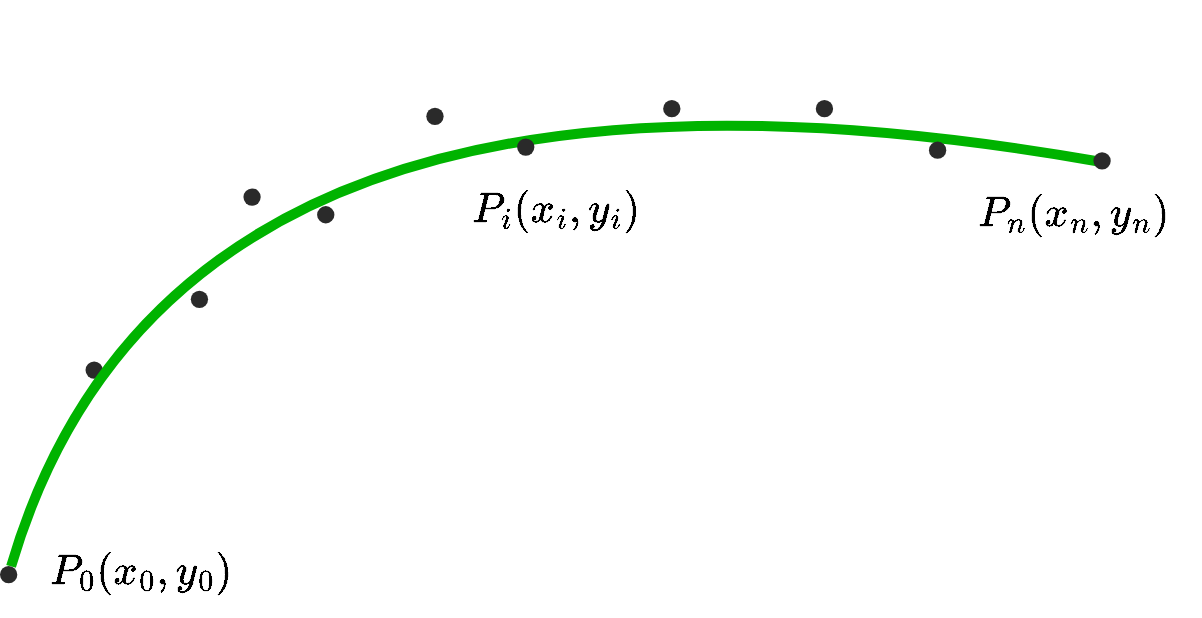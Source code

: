 <mxfile version="13.10.0" type="github" pages="4"><diagram id="pe7tn718oFFXDJSSpWO-" name="Page-1"><mxGraphModel dx="507" dy="807" grid="0" gridSize="10" guides="1" tooltips="1" connect="1" arrows="1" fold="1" page="1" pageScale="1" pageWidth="850" pageHeight="1100" background="#ffffff" math="1" shadow="0"><root><mxCell id="0"/><mxCell id="1" parent="0"/><mxCell id="pvoyT3f4myD8fyN4SAij-17" value="" style="group" parent="1" vertex="1" connectable="0"><mxGeometry x="970" y="120" width="600" height="303" as="geometry"/></mxCell><mxCell id="pvoyT3f4myD8fyN4SAij-1" value="" style="ellipse;whiteSpace=wrap;html=1;aspect=fixed;strokeWidth=4;fillColor=#2a2a2a;gradientColor=none;strokeColor=none;" parent="pvoyT3f4myD8fyN4SAij-17" vertex="1"><mxGeometry x="42.763" y="180.723" width="8.652" height="8.652" as="geometry"/></mxCell><mxCell id="pvoyT3f4myD8fyN4SAij-2" value="" style="curved=1;endArrow=none;html=1;strokeColor=#00B300;strokeWidth=5;endFill=0;" parent="pvoyT3f4myD8fyN4SAij-17" source="pvoyT3f4myD8fyN4SAij-3" edge="1"><mxGeometry width="50" height="50" relative="1" as="geometry"><mxPoint x="3.289" y="292.234" as="sourcePoint"/><mxPoint x="549.342" y="80.749" as="targetPoint"/><Array as="points"><mxPoint x="88.816"/></Array></mxGeometry></mxCell><mxCell id="pvoyT3f4myD8fyN4SAij-3" value="" style="ellipse;whiteSpace=wrap;html=1;aspect=fixed;strokeWidth=4;fillColor=#2a2a2a;gradientColor=none;strokeColor=none;" parent="pvoyT3f4myD8fyN4SAij-17" vertex="1"><mxGeometry y="283.005" width="8.652" height="8.652" as="geometry"/></mxCell><mxCell id="pvoyT3f4myD8fyN4SAij-4" value="" style="curved=1;endArrow=none;html=1;strokeColor=#00B300;strokeWidth=5;endFill=0;" parent="pvoyT3f4myD8fyN4SAij-17" target="pvoyT3f4myD8fyN4SAij-3" edge="1"><mxGeometry width="50" height="50" relative="1" as="geometry"><mxPoint x="3.289" y="292.234" as="sourcePoint"/><mxPoint x="549.342" y="80.749" as="targetPoint"/><Array as="points"/></mxGeometry></mxCell><mxCell id="pvoyT3f4myD8fyN4SAij-5" value="" style="ellipse;whiteSpace=wrap;html=1;aspect=fixed;strokeWidth=4;fillColor=#2a2a2a;gradientColor=none;strokeColor=none;" parent="pvoyT3f4myD8fyN4SAij-17" vertex="1"><mxGeometry x="213.158" y="53.832" width="8.652" height="8.652" as="geometry"/></mxCell><mxCell id="pvoyT3f4myD8fyN4SAij-6" value="" style="ellipse;whiteSpace=wrap;html=1;aspect=fixed;strokeWidth=4;fillColor=#2a2a2a;gradientColor=none;strokeColor=none;" parent="pvoyT3f4myD8fyN4SAij-17" vertex="1"><mxGeometry x="258.553" y="69.213" width="8.652" height="8.652" as="geometry"/></mxCell><mxCell id="pvoyT3f4myD8fyN4SAij-7" value="" style="ellipse;whiteSpace=wrap;html=1;aspect=fixed;strokeWidth=4;fillColor=#2a2a2a;gradientColor=none;strokeColor=none;" parent="pvoyT3f4myD8fyN4SAij-17" vertex="1"><mxGeometry x="331.579" y="49.987" width="8.652" height="8.652" as="geometry"/></mxCell><mxCell id="pvoyT3f4myD8fyN4SAij-8" value="" style="ellipse;whiteSpace=wrap;html=1;aspect=fixed;strokeWidth=4;fillColor=#2a2a2a;gradientColor=none;strokeColor=none;" parent="pvoyT3f4myD8fyN4SAij-17" vertex="1"><mxGeometry x="546.711" y="76.135" width="8.652" height="8.652" as="geometry"/></mxCell><mxCell id="pvoyT3f4myD8fyN4SAij-9" value="" style="ellipse;whiteSpace=wrap;html=1;aspect=fixed;strokeWidth=4;fillColor=#2a2a2a;gradientColor=none;strokeColor=none;" parent="pvoyT3f4myD8fyN4SAij-17" vertex="1"><mxGeometry x="464.474" y="70.751" width="8.652" height="8.652" as="geometry"/></mxCell><mxCell id="pvoyT3f4myD8fyN4SAij-10" value="" style="ellipse;whiteSpace=wrap;html=1;aspect=fixed;strokeWidth=4;fillColor=#2a2a2a;gradientColor=none;strokeColor=none;" parent="pvoyT3f4myD8fyN4SAij-17" vertex="1"><mxGeometry x="407.895" y="49.987" width="8.652" height="8.652" as="geometry"/></mxCell><mxCell id="pvoyT3f4myD8fyN4SAij-11" value="" style="ellipse;whiteSpace=wrap;html=1;aspect=fixed;strokeWidth=4;fillColor=#2a2a2a;gradientColor=none;strokeColor=none;" parent="pvoyT3f4myD8fyN4SAij-17" vertex="1"><mxGeometry x="158.553" y="103.051" width="8.652" height="8.652" as="geometry"/></mxCell><mxCell id="pvoyT3f4myD8fyN4SAij-12" value="" style="ellipse;whiteSpace=wrap;html=1;aspect=fixed;strokeWidth=4;fillColor=#2a2a2a;gradientColor=none;strokeColor=none;" parent="pvoyT3f4myD8fyN4SAij-17" vertex="1"><mxGeometry x="121.711" y="94.207" width="8.652" height="8.652" as="geometry"/></mxCell><mxCell id="pvoyT3f4myD8fyN4SAij-13" value="" style="ellipse;whiteSpace=wrap;html=1;aspect=fixed;strokeWidth=4;fillColor=#2a2a2a;gradientColor=none;strokeColor=none;" parent="pvoyT3f4myD8fyN4SAij-17" vertex="1"><mxGeometry x="95.395" y="145.348" width="8.652" height="8.652" as="geometry"/></mxCell><mxCell id="pvoyT3f4myD8fyN4SAij-14" value="&lt;font style=&quot;font-size: 18px&quot;&gt;`P_0 ( x_0, y_0 )`&lt;/font&gt;" style="text;html=1;fillColor=none;align=center;verticalAlign=middle;whiteSpace=wrap;rounded=0;fontColor=#000000;fontSize=14;fontStyle=1" parent="pvoyT3f4myD8fyN4SAij-17" vertex="1"><mxGeometry x="26.447" y="278.619" width="90.132" height="15.381" as="geometry"/></mxCell><mxCell id="pvoyT3f4myD8fyN4SAij-15" value="&lt;font style=&quot;font-size: 18px&quot;&gt;`P_i ( x_i, y_i )`&lt;/font&gt;" style="text;html=1;fillColor=none;align=center;verticalAlign=middle;whiteSpace=wrap;rounded=0;fontColor=#000000;fontSize=14;fontStyle=1" parent="pvoyT3f4myD8fyN4SAij-17" vertex="1"><mxGeometry x="217.105" y="87.67" width="122.368" height="33.838" as="geometry"/></mxCell><mxCell id="pvoyT3f4myD8fyN4SAij-16" value="&lt;font style=&quot;font-size: 18px&quot;&gt;`P_n ( x_n, y_n )`&lt;/font&gt;" style="text;html=1;fillColor=none;align=center;verticalAlign=middle;whiteSpace=wrap;rounded=0;fontColor=#000000;fontSize=14;fontStyle=1" parent="pvoyT3f4myD8fyN4SAij-17" vertex="1"><mxGeometry x="491.526" y="99.206" width="89.474" height="15.381" as="geometry"/></mxCell></root></mxGraphModel></diagram><diagram name="Page-3" id="O18xASNcTP2rMOhEuq0E"><mxGraphModel dx="1357" dy="807" grid="1" gridSize="10" guides="1" tooltips="1" connect="1" arrows="1" fold="1" page="1" pageScale="1" pageWidth="1169" pageHeight="827" background="#ffffff" math="1" shadow="0"><root><mxCell id="ToawQGv2b0d8S6mhemMl-0"/><mxCell id="ToawQGv2b0d8S6mhemMl-1" parent="ToawQGv2b0d8S6mhemMl-0"/><mxCell id="JNWpfa2w2tJeNX5x69Bo-0" value="" style="ellipse;whiteSpace=wrap;html=1;aspect=fixed;strokeColor=#000000;fontSize=14;fontColor=#000000;fillColor=none;" parent="ToawQGv2b0d8S6mhemMl-1" vertex="1"><mxGeometry x="420" y="191" width="280" height="280" as="geometry"/></mxCell><mxCell id="JNWpfa2w2tJeNX5x69Bo-1" value="`\theta_1`" style="text;html=1;fillColor=none;align=center;verticalAlign=middle;whiteSpace=wrap;rounded=0;fontSize=10;fontStyle=1;fontColor=#3399FF;" parent="ToawQGv2b0d8S6mhemMl-1" vertex="1"><mxGeometry x="522" y="362" width="38" height="20" as="geometry"/></mxCell><mxCell id="JNWpfa2w2tJeNX5x69Bo-2" value="" style="endArrow=none;html=1;strokeColor=#000000;strokeWidth=2;startArrow=none;startFill=0;endFill=0;dashed=1;entryX=1;entryY=1;entryDx=0;entryDy=0;exitX=0;exitY=1;exitDx=0;exitDy=0;" parent="ToawQGv2b0d8S6mhemMl-1" source="JNWpfa2w2tJeNX5x69Bo-0" target="JNWpfa2w2tJeNX5x69Bo-0" edge="1"><mxGeometry width="50" height="50" relative="1" as="geometry"><mxPoint x="270" y="381" as="sourcePoint"/><mxPoint x="360" y="291" as="targetPoint"/></mxGeometry></mxCell><mxCell id="JNWpfa2w2tJeNX5x69Bo-3" value="" style="endArrow=none;html=1;dashed=1;strokeColor=#000000;strokeWidth=2;fontSize=14;fontColor=#000000;exitX=0;exitY=0.5;exitDx=0;exitDy=0;entryX=1;entryY=0.5;entryDx=0;entryDy=0;" parent="ToawQGv2b0d8S6mhemMl-1" source="JNWpfa2w2tJeNX5x69Bo-0" target="JNWpfa2w2tJeNX5x69Bo-0" edge="1"><mxGeometry width="50" height="50" relative="1" as="geometry"><mxPoint x="410" y="280" as="sourcePoint"/><mxPoint x="460" y="230" as="targetPoint"/></mxGeometry></mxCell><mxCell id="JNWpfa2w2tJeNX5x69Bo-4" value="" style="endArrow=none;html=1;strokeWidth=2;fontSize=14;fontColor=#000000;exitX=0;exitY=0.75;exitDx=0;exitDy=0;fillColor=#e51400;strokeColor=#FF0000;" parent="ToawQGv2b0d8S6mhemMl-1" source="JNWpfa2w2tJeNX5x69Bo-18" edge="1"><mxGeometry width="50" height="50" relative="1" as="geometry"><mxPoint x="90" y="401" as="sourcePoint"/><mxPoint x="560" y="331" as="targetPoint"/></mxGeometry></mxCell><mxCell id="JNWpfa2w2tJeNX5x69Bo-5" value="" style="endArrow=none;html=1;dashed=1;strokeColor=#000000;strokeWidth=2;fontSize=14;fontColor=#000000;exitX=0;exitY=1;exitDx=0;exitDy=0;" parent="ToawQGv2b0d8S6mhemMl-1" source="JNWpfa2w2tJeNX5x69Bo-0" edge="1"><mxGeometry width="50" height="50" relative="1" as="geometry"><mxPoint x="330" y="521" as="sourcePoint"/><mxPoint x="560" y="331" as="targetPoint"/></mxGeometry></mxCell><mxCell id="JNWpfa2w2tJeNX5x69Bo-6" value="" style="endArrow=none;html=1;dashed=1;strokeColor=#000000;strokeWidth=2;fontSize=14;fontColor=#000000;exitX=1;exitY=1;exitDx=0;exitDy=0;" parent="ToawQGv2b0d8S6mhemMl-1" source="JNWpfa2w2tJeNX5x69Bo-0" edge="1"><mxGeometry width="50" height="50" relative="1" as="geometry"><mxPoint x="412.54" y="610.04" as="sourcePoint"/><mxPoint x="560" y="331" as="targetPoint"/></mxGeometry></mxCell><mxCell id="JNWpfa2w2tJeNX5x69Bo-7" value="" style="endArrow=none;html=1;strokeWidth=2;fontSize=14;fontColor=#000000;entryX=0.5;entryY=1;entryDx=0;entryDy=0;exitX=1;exitY=1;exitDx=0;exitDy=0;endFill=0;startArrow=blockThin;startFill=1;fillColor=#0050ef;rounded=0;strokeColor=#3399FF;" parent="ToawQGv2b0d8S6mhemMl-1" source="JNWpfa2w2tJeNX5x69Bo-0" target="JNWpfa2w2tJeNX5x69Bo-0" edge="1"><mxGeometry width="50" height="50" relative="1" as="geometry"><mxPoint x="300" y="561" as="sourcePoint"/><mxPoint x="350" y="511" as="targetPoint"/></mxGeometry></mxCell><mxCell id="JNWpfa2w2tJeNX5x69Bo-8" value="" style="endArrow=none;html=1;strokeWidth=2;fontSize=14;fontColor=#000000;exitX=0;exitY=1;exitDx=0;exitDy=0;entryX=0.5;entryY=1;entryDx=0;entryDy=0;startArrow=blockThin;startFill=1;fillColor=#0050ef;rounded=0;strokeColor=#007FFF;" parent="ToawQGv2b0d8S6mhemMl-1" source="JNWpfa2w2tJeNX5x69Bo-0" target="JNWpfa2w2tJeNX5x69Bo-0" edge="1"><mxGeometry width="50" height="50" relative="1" as="geometry"><mxPoint x="668.995" y="439.995" as="sourcePoint"/><mxPoint x="560" y="471" as="targetPoint"/></mxGeometry></mxCell><mxCell id="JNWpfa2w2tJeNX5x69Bo-9" value="" style="endArrow=none;html=1;dashed=1;strokeColor=#000000;strokeWidth=2;fontSize=14;fontColor=#000000;entryX=0.5;entryY=1;entryDx=0;entryDy=0;exitX=1;exitY=1;exitDx=0;exitDy=0;" parent="ToawQGv2b0d8S6mhemMl-1" edge="1"><mxGeometry width="50" height="50" relative="1" as="geometry"><mxPoint x="560.995" y="389.005" as="sourcePoint"/><mxPoint x="462" y="430.01" as="targetPoint"/></mxGeometry></mxCell><mxCell id="JNWpfa2w2tJeNX5x69Bo-10" value="" style="endArrow=none;html=1;dashed=1;strokeColor=#000000;strokeWidth=2;fontSize=14;fontColor=#000000;exitX=0;exitY=1;exitDx=0;exitDy=0;entryX=0.5;entryY=1;entryDx=0;entryDy=0;" parent="ToawQGv2b0d8S6mhemMl-1" edge="1"><mxGeometry width="50" height="50" relative="1" as="geometry"><mxPoint x="561.005" y="389.005" as="sourcePoint"/><mxPoint x="660" y="430.01" as="targetPoint"/></mxGeometry></mxCell><mxCell id="JNWpfa2w2tJeNX5x69Bo-11" value="" style="endArrow=blockThin;html=1;strokeWidth=2;fontSize=14;endFill=1;gradientColor=#97d077;fillColor=#d5e8d4;strokeColor=#00CC00;entryX=0;entryY=0.75;entryDx=0;entryDy=0;fontColor=#00CC00;" parent="ToawQGv2b0d8S6mhemMl-1" target="JNWpfa2w2tJeNX5x69Bo-18" edge="1"><mxGeometry width="50" height="50" relative="1" as="geometry"><mxPoint x="560" y="471" as="sourcePoint"/><mxPoint x="560" y="391" as="targetPoint"/></mxGeometry></mxCell><mxCell id="JNWpfa2w2tJeNX5x69Bo-12" value="`P_0 ( x_0, y_0 )`" style="text;html=1;fillColor=none;align=center;verticalAlign=middle;whiteSpace=wrap;rounded=0;fontSize=14;fontStyle=1;fontColor=#007FFF;" parent="ToawQGv2b0d8S6mhemMl-1" vertex="1"><mxGeometry x="380" y="431" width="90" height="20" as="geometry"/></mxCell><mxCell id="JNWpfa2w2tJeNX5x69Bo-13" value="`P_1 ( x_1, y_1 )`" style="text;html=1;fillColor=none;align=center;verticalAlign=middle;whiteSpace=wrap;rounded=0;fontSize=14;fontStyle=1;fontColor=#007FFF;" parent="ToawQGv2b0d8S6mhemMl-1" vertex="1"><mxGeometry x="520" y="481" width="90" height="20" as="geometry"/></mxCell><mxCell id="JNWpfa2w2tJeNX5x69Bo-14" value="`P_2 ( x_2, y_2 )`" style="text;html=1;fillColor=none;align=center;verticalAlign=middle;whiteSpace=wrap;rounded=0;fontSize=14;fontStyle=1;fontColor=#007FFF;" parent="ToawQGv2b0d8S6mhemMl-1" vertex="1"><mxGeometry x="660" y="431" width="90" height="20" as="geometry"/></mxCell><mxCell id="JNWpfa2w2tJeNX5x69Bo-15" value="`\Delta s`" style="text;html=1;fillColor=none;align=center;verticalAlign=middle;whiteSpace=wrap;rounded=0;fontSize=14;fontStyle=1;fontColor=#3399FF;" parent="ToawQGv2b0d8S6mhemMl-1" vertex="1"><mxGeometry x="453" y="455" width="90" height="20" as="geometry"/></mxCell><mxCell id="JNWpfa2w2tJeNX5x69Bo-16" value="`R`" style="text;html=1;fillColor=none;align=center;verticalAlign=middle;whiteSpace=wrap;rounded=0;fontColor=#000000;fontSize=14;fontStyle=1" parent="ToawQGv2b0d8S6mhemMl-1" vertex="1"><mxGeometry x="568" y="355" width="90" height="20" as="geometry"/></mxCell><mxCell id="JNWpfa2w2tJeNX5x69Bo-17" value="`R`" style="text;html=1;fillColor=none;align=center;verticalAlign=middle;whiteSpace=wrap;rounded=0;fontColor=#000000;fontSize=14;fontStyle=1" parent="ToawQGv2b0d8S6mhemMl-1" vertex="1"><mxGeometry x="500" y="355" width="20" height="20" as="geometry"/></mxCell><mxCell id="JNWpfa2w2tJeNX5x69Bo-18" value="`P_3`" style="text;html=1;fillColor=none;align=center;verticalAlign=middle;whiteSpace=wrap;rounded=0;fontSize=14;fontStyle=1;fontColor=#00CC00;" parent="ToawQGv2b0d8S6mhemMl-1" vertex="1"><mxGeometry x="560.25" y="374" width="30" height="20" as="geometry"/></mxCell><mxCell id="JNWpfa2w2tJeNX5x69Bo-19" value="`O`" style="text;html=1;fillColor=none;align=center;verticalAlign=middle;whiteSpace=wrap;rounded=0;fontColor=#000000;fontSize=14;fontStyle=1" parent="ToawQGv2b0d8S6mhemMl-1" vertex="1"><mxGeometry x="543" y="309" width="14" height="20" as="geometry"/></mxCell><mxCell id="JNWpfa2w2tJeNX5x69Bo-20" value="" style="verticalLabelPosition=bottom;verticalAlign=top;html=1;shape=mxgraph.basic.arc;startAngle=0.398;endAngle=0.591;fontSize=14;fontColor=#000000;strokeColor=#000000;" parent="ToawQGv2b0d8S6mhemMl-1" vertex="1"><mxGeometry x="520" y="281" width="80" height="81" as="geometry"/></mxCell><mxCell id="JNWpfa2w2tJeNX5x69Bo-21" value="" style="verticalLabelPosition=bottom;verticalAlign=top;html=1;shape=mxgraph.basic.arc;startAngle=0.87;endAngle=0.138;fontSize=14;fontColor=#000000;strokeColor=#000000;" parent="ToawQGv2b0d8S6mhemMl-1" vertex="1"><mxGeometry x="537.5" y="454" width="45" height="57" as="geometry"/></mxCell><mxCell id="JNWpfa2w2tJeNX5x69Bo-22" value="" style="shape=partialRectangle;whiteSpace=wrap;html=1;bottom=0;right=0;fontSize=14;fontColor=#ffffff;rotation=90;fillColor=none;strokeWidth=2;strokeColor=#FF8000;" parent="ToawQGv2b0d8S6mhemMl-1" vertex="1"><mxGeometry x="558.75" y="419.75" width="12.5" height="10" as="geometry"/></mxCell><mxCell id="JNWpfa2w2tJeNX5x69Bo-23" value="`theta_2`" style="text;html=1;fillColor=none;align=center;verticalAlign=middle;whiteSpace=wrap;rounded=0;fontSize=10;fontStyle=1;fontColor=#00CC00;" parent="ToawQGv2b0d8S6mhemMl-1" vertex="1"><mxGeometry x="520" y="435" width="38" height="20" as="geometry"/></mxCell><mxCell id="JNWpfa2w2tJeNX5x69Bo-24" value="" style="endArrow=none;html=1;dashed=1;strokeColor=#000000;strokeWidth=2;fontSize=14;fontColor=#000000;entryX=0.5;entryY=0;entryDx=0;entryDy=0;" parent="ToawQGv2b0d8S6mhemMl-1" target="JNWpfa2w2tJeNX5x69Bo-0" edge="1"><mxGeometry width="50" height="50" relative="1" as="geometry"><mxPoint x="560" y="331" as="sourcePoint"/><mxPoint x="570" y="201" as="targetPoint"/></mxGeometry></mxCell><mxCell id="JNWpfa2w2tJeNX5x69Bo-25" value="`C`" style="text;html=1;fillColor=none;align=center;verticalAlign=middle;whiteSpace=wrap;rounded=0;fontSize=12;fontStyle=1;fontColor=#00CC00;" parent="ToawQGv2b0d8S6mhemMl-1" vertex="1"><mxGeometry x="571.25" y="409.75" width="14" height="20" as="geometry"/></mxCell><mxCell id="JNWpfa2w2tJeNX5x69Bo-26" value="`\Delta s`" style="text;html=1;fillColor=none;align=center;verticalAlign=middle;whiteSpace=wrap;rounded=0;fontSize=14;fontStyle=1;fontColor=#3399FF;" parent="ToawQGv2b0d8S6mhemMl-1" vertex="1"><mxGeometry x="590.25" y="455" width="90" height="20" as="geometry"/></mxCell></root></mxGraphModel></diagram><diagram name="Page-2" id="Da4L_IGCS0Iv7RNYmLQ7"><mxGraphModel dx="1357" dy="807" grid="1" gridSize="10" guides="1" tooltips="1" connect="1" arrows="1" fold="1" page="1" pageScale="1" pageWidth="1169" pageHeight="827" background="#ffffff" math="1" shadow="0"><root><mxCell id="t-Sdtp0R812g-nXroGzI-0"/><mxCell id="t-Sdtp0R812g-nXroGzI-1" parent="t-Sdtp0R812g-nXroGzI-0"/><mxCell id="t-Sdtp0R812g-nXroGzI-2" value="" style="endArrow=none;html=1;strokeColor=#000000;strokeWidth=4;startArrow=blockThin;startFill=1;endFill=0;" parent="t-Sdtp0R812g-nXroGzI-1" edge="1"><mxGeometry width="50" height="50" relative="1" as="geometry"><mxPoint x="400" y="330" as="sourcePoint"/><mxPoint x="490" y="240" as="targetPoint"/></mxGeometry></mxCell><mxCell id="t-Sdtp0R812g-nXroGzI-3" value="" style="endArrow=blockThin;html=1;strokeColor=#000000;strokeWidth=4;endFill=1;" parent="t-Sdtp0R812g-nXroGzI-1" edge="1"><mxGeometry width="50" height="50" relative="1" as="geometry"><mxPoint x="490" y="240" as="sourcePoint"/><mxPoint x="660" y="210" as="targetPoint"/></mxGeometry></mxCell><mxCell id="t-Sdtp0R812g-nXroGzI-4" value="" style="endArrow=none;html=1;strokeWidth=3;startArrow=none;startFill=0;endFill=0;dashed=1;strokeColor=#FFB570;" parent="t-Sdtp0R812g-nXroGzI-1" edge="1"><mxGeometry width="50" height="50" relative="1" as="geometry"><mxPoint x="570" y="300" as="sourcePoint"/><mxPoint x="660" y="210" as="targetPoint"/></mxGeometry></mxCell><mxCell id="t-Sdtp0R812g-nXroGzI-5" value="" style="endArrow=none;html=1;strokeWidth=3;endFill=0;dashed=1;strokeColor=#FFB570;" parent="t-Sdtp0R812g-nXroGzI-1" edge="1"><mxGeometry width="50" height="50" relative="1" as="geometry"><mxPoint x="400" y="330" as="sourcePoint"/><mxPoint x="570" y="300" as="targetPoint"/></mxGeometry></mxCell><mxCell id="t-Sdtp0R812g-nXroGzI-7" value="" style="endArrow=blockThin;html=1;strokeWidth=4;endFill=1;strokeColor=#FF0000;" parent="t-Sdtp0R812g-nXroGzI-1" edge="1"><mxGeometry width="50" height="50" relative="1" as="geometry"><mxPoint x="490" y="240" as="sourcePoint"/><mxPoint x="570" y="300" as="targetPoint"/></mxGeometry></mxCell><mxCell id="pOHL2yp6pSBohHUREj36-0" value="`P_1 ( x_1, y_1 )`" style="text;html=1;fillColor=none;align=center;verticalAlign=middle;whiteSpace=wrap;rounded=0;fontColor=#000000;fontSize=14;fontStyle=1" parent="t-Sdtp0R812g-nXroGzI-1" vertex="1"><mxGeometry x="420" y="210" width="90" height="20" as="geometry"/></mxCell><mxCell id="4u09DKBZBWlMYJ-NqpqB-0" value="`P_0 ( x_0, y_0 )`" style="text;html=1;fillColor=none;align=center;verticalAlign=middle;whiteSpace=wrap;rounded=0;fontColor=#000000;fontSize=14;fontStyle=1" parent="t-Sdtp0R812g-nXroGzI-1" vertex="1"><mxGeometry x="352" y="339" width="90" height="20" as="geometry"/></mxCell><mxCell id="4u09DKBZBWlMYJ-NqpqB-1" value="`P_2 ( x_2, y_2 )`" style="text;html=1;fillColor=none;align=center;verticalAlign=middle;whiteSpace=wrap;rounded=0;fontColor=#000000;fontSize=14;fontStyle=1" parent="t-Sdtp0R812g-nXroGzI-1" vertex="1"><mxGeometry x="640" y="180" width="90" height="20" as="geometry"/></mxCell><mxCell id="S-HqaQiQ16_-yCxv8bKD-0" value="&lt;font color=&quot;#FF0000&quot;&gt;`P_3 ( x_3, y_3 )`&lt;/font&gt;" style="text;html=1;fillColor=none;align=center;verticalAlign=middle;whiteSpace=wrap;rounded=0;fontColor=#000000;fontSize=14;fontStyle=1" parent="t-Sdtp0R812g-nXroGzI-1" vertex="1"><mxGeometry x="570" y="310" width="90" height="20" as="geometry"/></mxCell></root></mxGraphModel></diagram><diagram name="Page-1" id="yg66a4IkIEDZYrICGxMc"><mxGraphModel dx="1357" dy="807" grid="0" gridSize="10" guides="1" tooltips="1" connect="1" arrows="1" fold="1" page="1" pageScale="1" pageWidth="1169" pageHeight="827" background="#ffffff" math="1" shadow="0"><root><mxCell id="0"/><mxCell id="1" parent="0"/><mxCell id="2" value="" style="endArrow=blockThin;html=1;strokeColor=#000000;strokeWidth=4;startArrow=none;startFill=0;endFill=1;" parent="1" edge="1"><mxGeometry width="50" height="50" relative="1" as="geometry"><mxPoint x="400" y="330" as="sourcePoint"/><mxPoint x="490" y="240" as="targetPoint"/></mxGeometry></mxCell><mxCell id="3" value="" style="endArrow=blockThin;html=1;strokeWidth=4;endFill=1;fillColor=#d5e8d4;gradientColor=#97d077;strokeColor=#00B300;" parent="1" edge="1"><mxGeometry width="50" height="50" relative="1" as="geometry"><mxPoint x="490" y="240" as="sourcePoint"/><mxPoint x="660" y="210" as="targetPoint"/></mxGeometry></mxCell><mxCell id="9" value="`P_1 ( x_1, y_1 )`" style="text;html=1;fillColor=none;align=center;verticalAlign=middle;whiteSpace=wrap;rounded=0;fontColor=#000000;fontSize=14;fontStyle=1" parent="1" vertex="1"><mxGeometry x="400" y="210" width="90" height="20" as="geometry"/></mxCell><mxCell id="10" value="`P_2 ( x_2, y_2 )`" style="text;html=1;fillColor=none;align=center;verticalAlign=middle;whiteSpace=wrap;rounded=0;fontColor=#000000;fontSize=14;fontStyle=1" parent="1" vertex="1"><mxGeometry x="640" y="180" width="90" height="20" as="geometry"/></mxCell><mxCell id="11" value="" style="verticalLabelPosition=bottom;verticalAlign=top;html=1;shape=mxgraph.basic.arc;startAngle=0.123;endAngle=0.196;fontSize=14;fontColor=#ffffff;fillColor=#e51400;strokeWidth=4;strokeColor=#FF9933;" parent="1" vertex="1"><mxGeometry x="465" y="213" width="52" height="73" as="geometry"/></mxCell><mxCell id="15" value="" style="endArrow=none;html=1;strokeWidth=4;startArrow=none;startFill=0;endFill=0;dashed=1;fillColor=#d5e8d4;gradientColor=#97d077;strokeColor=#000000;" parent="1" edge="1"><mxGeometry width="50" height="50" relative="1" as="geometry"><mxPoint x="490" y="240" as="sourcePoint"/><mxPoint x="580" y="150" as="targetPoint"/></mxGeometry></mxCell><mxCell id="xbCXnhfFQmcu23oOqMoC-15" value="&lt;font style=&quot;font-size: 18px&quot;&gt;`P_0 ( x_0, y_0 )`&lt;/font&gt;" style="text;html=1;fillColor=none;align=center;verticalAlign=middle;whiteSpace=wrap;rounded=0;fontColor=#000000;fontSize=14;fontStyle=1" parent="1" vertex="1"><mxGeometry x="317" y="347" width="163.58" height="15.38" as="geometry"/></mxCell><mxCell id="xbCXnhfFQmcu23oOqMoC-16" value="&lt;font style=&quot;font-size: 18px&quot; color=&quot;#FF8000&quot;&gt;`\theta `&lt;/font&gt;" style="text;html=1;fillColor=none;align=center;verticalAlign=middle;whiteSpace=wrap;rounded=0;fontColor=#000000;fontSize=14;fontStyle=1" parent="1" vertex="1"><mxGeometry x="518" y="209" width="44.58" height="15.38" as="geometry"/></mxCell></root></mxGraphModel></diagram></mxfile>